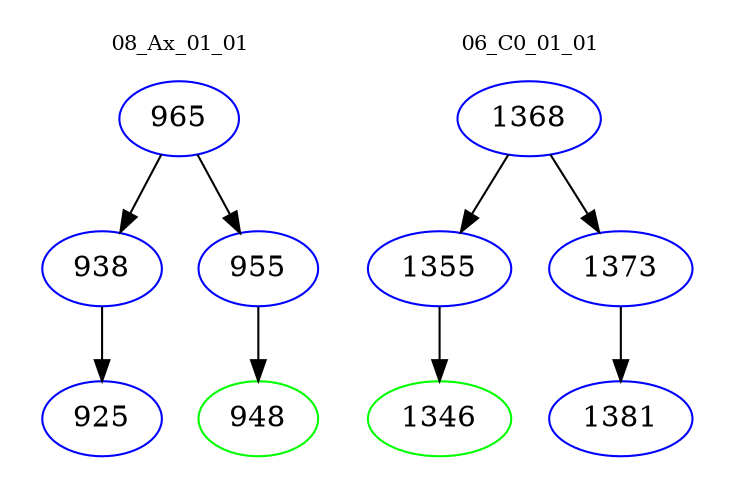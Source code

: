 digraph{
subgraph cluster_0 {
color = white
label = "08_Ax_01_01";
fontsize=10;
T0_965 [label="965", color="blue"]
T0_965 -> T0_938 [color="black"]
T0_938 [label="938", color="blue"]
T0_938 -> T0_925 [color="black"]
T0_925 [label="925", color="blue"]
T0_965 -> T0_955 [color="black"]
T0_955 [label="955", color="blue"]
T0_955 -> T0_948 [color="black"]
T0_948 [label="948", color="green"]
}
subgraph cluster_1 {
color = white
label = "06_C0_01_01";
fontsize=10;
T1_1368 [label="1368", color="blue"]
T1_1368 -> T1_1355 [color="black"]
T1_1355 [label="1355", color="blue"]
T1_1355 -> T1_1346 [color="black"]
T1_1346 [label="1346", color="green"]
T1_1368 -> T1_1373 [color="black"]
T1_1373 [label="1373", color="blue"]
T1_1373 -> T1_1381 [color="black"]
T1_1381 [label="1381", color="blue"]
}
}

